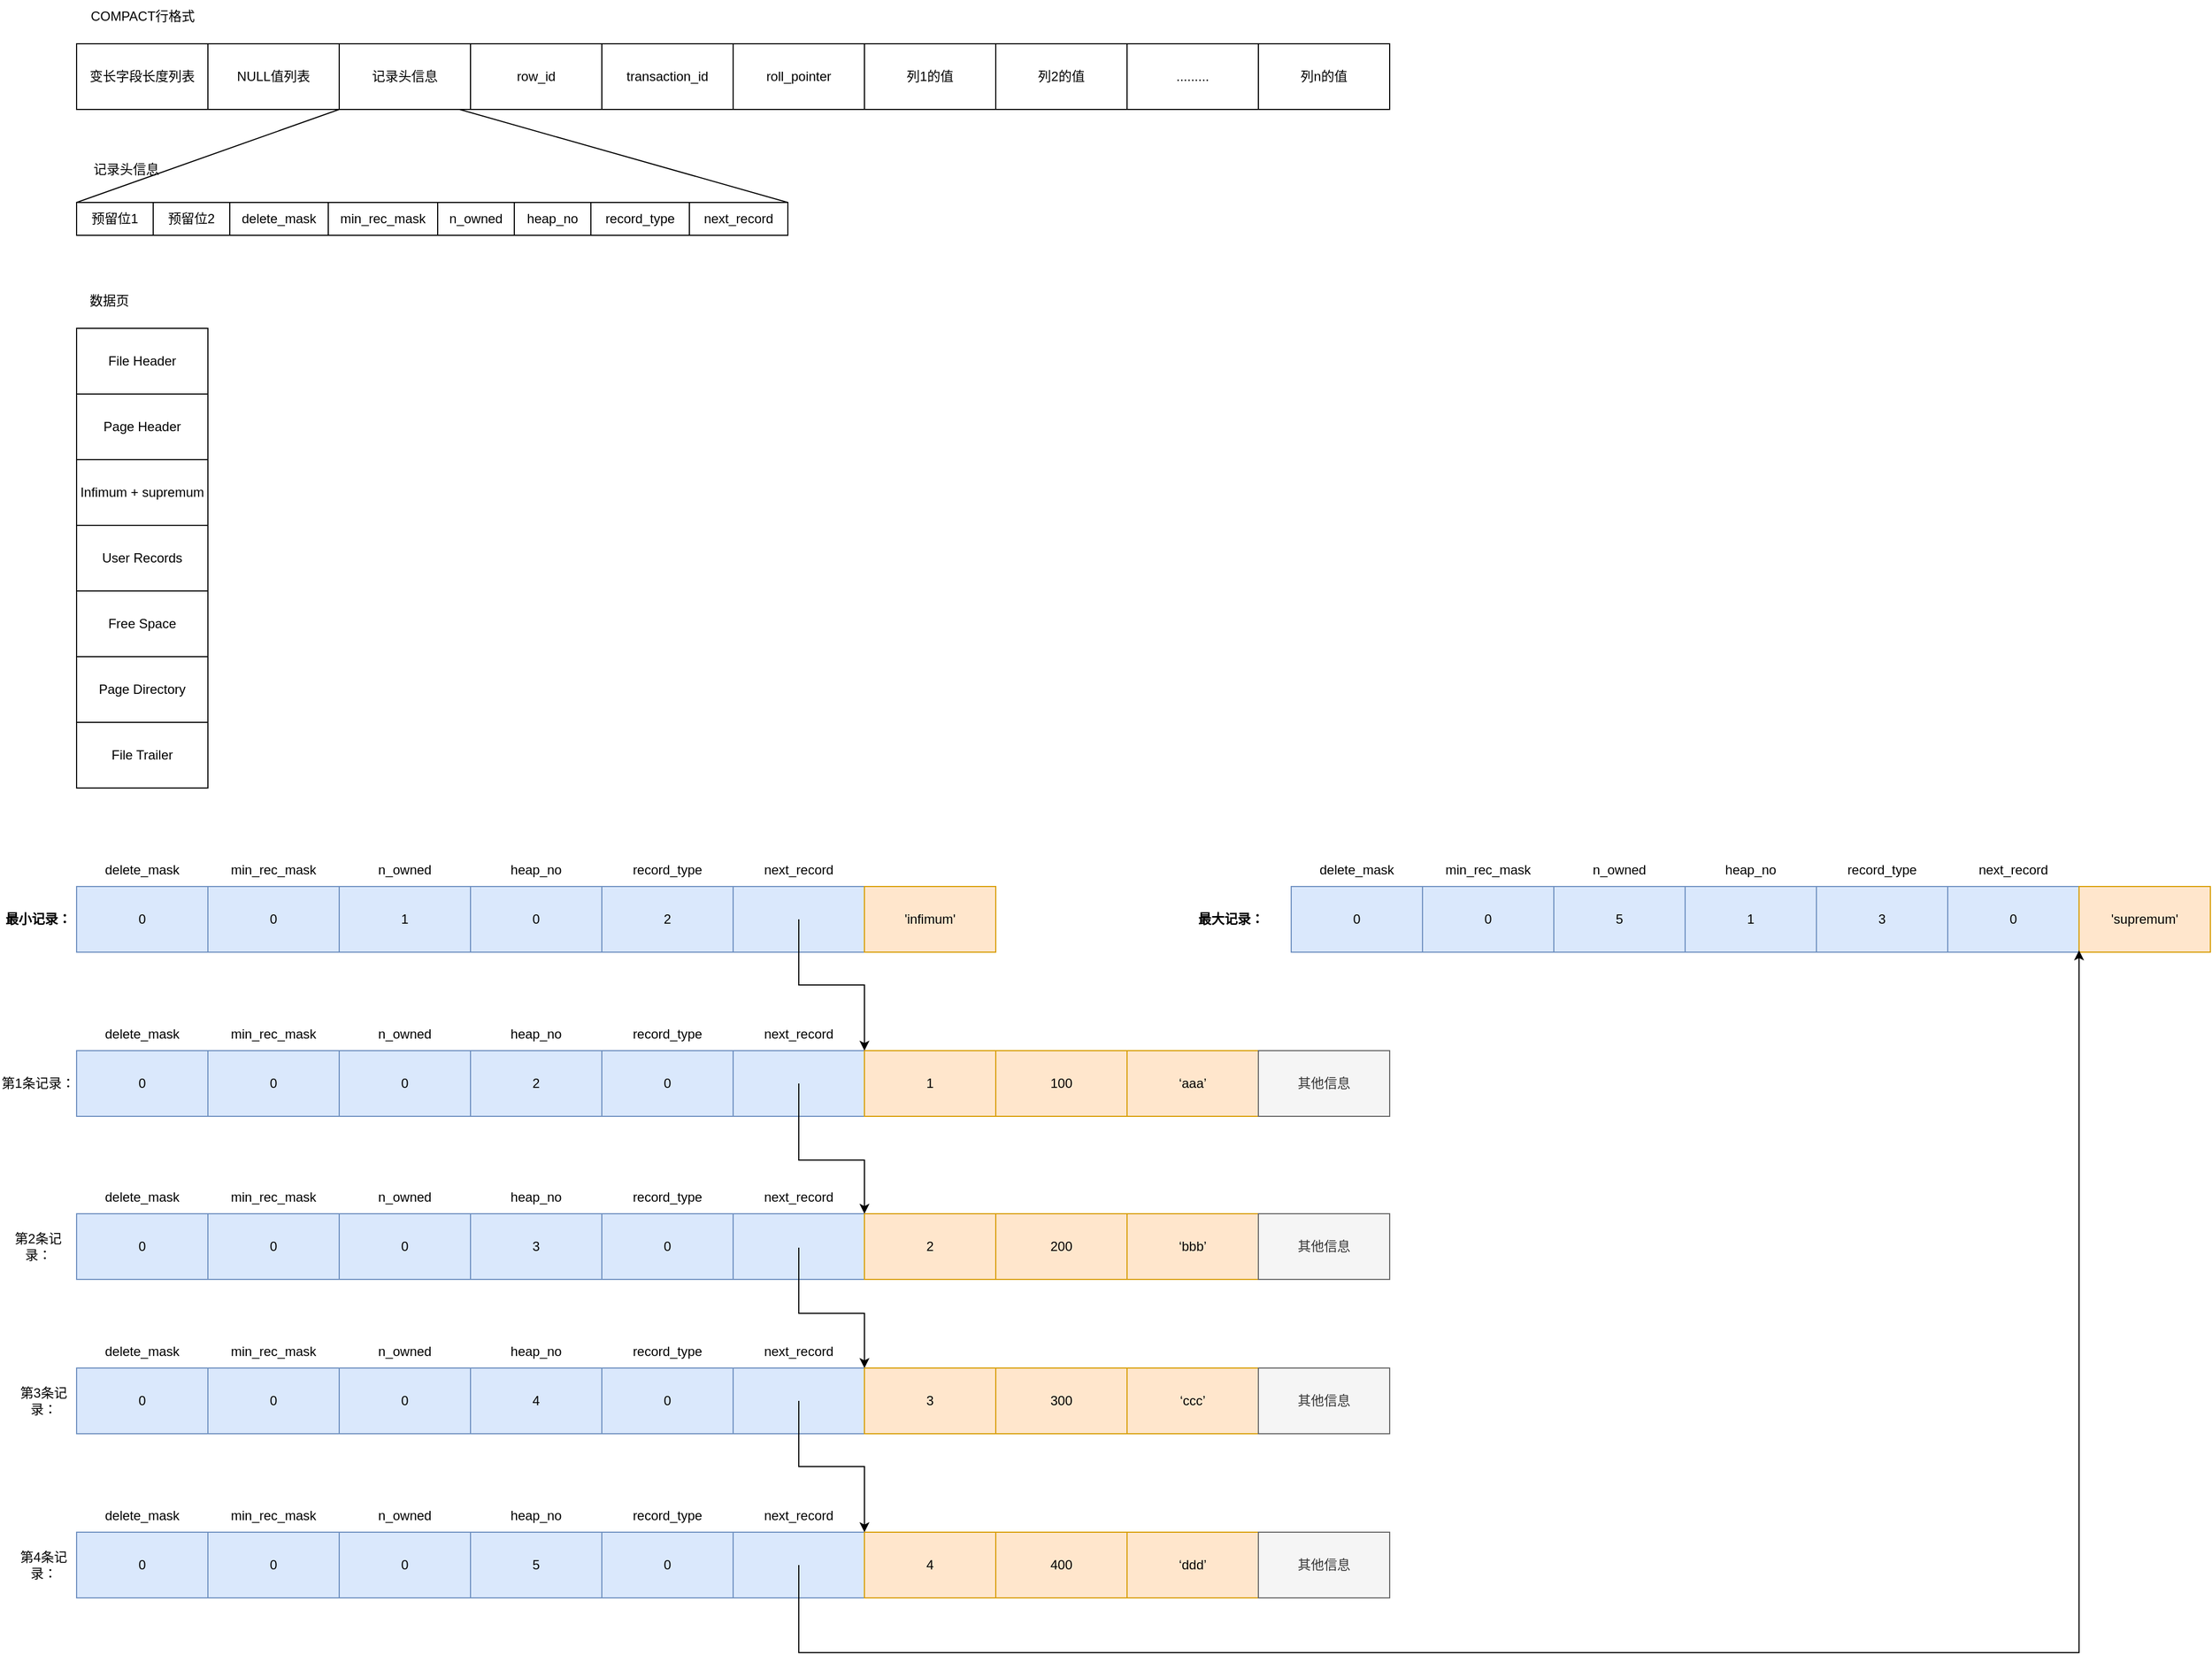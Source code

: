 <mxfile version="24.5.5" type="github">
  <diagram name="第 1 页" id="5WaXOuPdPEyuQgVvX9WO">
    <mxGraphModel dx="1042" dy="535" grid="1" gridSize="10" guides="1" tooltips="1" connect="1" arrows="1" fold="1" page="1" pageScale="1" pageWidth="827" pageHeight="1169" math="0" shadow="0">
      <root>
        <mxCell id="0" />
        <mxCell id="1" parent="0" />
        <mxCell id="SULV0UFMyUpc4uyj97xS-2" value="变长字段长度列表" style="rounded=0;whiteSpace=wrap;html=1;" vertex="1" parent="1">
          <mxGeometry x="90" y="130" width="120" height="60" as="geometry" />
        </mxCell>
        <mxCell id="SULV0UFMyUpc4uyj97xS-3" value="NULL值列表" style="rounded=0;whiteSpace=wrap;html=1;" vertex="1" parent="1">
          <mxGeometry x="210" y="130" width="120" height="60" as="geometry" />
        </mxCell>
        <mxCell id="SULV0UFMyUpc4uyj97xS-4" value="记录头信息" style="rounded=0;whiteSpace=wrap;html=1;" vertex="1" parent="1">
          <mxGeometry x="330" y="130" width="120" height="60" as="geometry" />
        </mxCell>
        <mxCell id="SULV0UFMyUpc4uyj97xS-5" value="列1的值" style="rounded=0;whiteSpace=wrap;html=1;" vertex="1" parent="1">
          <mxGeometry x="810" y="130" width="120" height="60" as="geometry" />
        </mxCell>
        <mxCell id="SULV0UFMyUpc4uyj97xS-6" value="列2的值" style="rounded=0;whiteSpace=wrap;html=1;" vertex="1" parent="1">
          <mxGeometry x="930" y="130" width="120" height="60" as="geometry" />
        </mxCell>
        <mxCell id="SULV0UFMyUpc4uyj97xS-7" value="........." style="rounded=0;whiteSpace=wrap;html=1;" vertex="1" parent="1">
          <mxGeometry x="1050" y="130" width="120" height="60" as="geometry" />
        </mxCell>
        <mxCell id="SULV0UFMyUpc4uyj97xS-10" value="列n的值" style="rounded=0;whiteSpace=wrap;html=1;" vertex="1" parent="1">
          <mxGeometry x="1170" y="130" width="120" height="60" as="geometry" />
        </mxCell>
        <mxCell id="SULV0UFMyUpc4uyj97xS-11" value="预留位1" style="rounded=0;whiteSpace=wrap;html=1;imageHeight=24;imageWidth=24;" vertex="1" parent="1">
          <mxGeometry x="90" y="275" width="70" height="30" as="geometry" />
        </mxCell>
        <mxCell id="SULV0UFMyUpc4uyj97xS-12" value="COMPACT行格式" style="text;html=1;align=center;verticalAlign=middle;resizable=0;points=[];autosize=1;strokeColor=none;fillColor=none;" vertex="1" parent="1">
          <mxGeometry x="90" y="90" width="120" height="30" as="geometry" />
        </mxCell>
        <mxCell id="SULV0UFMyUpc4uyj97xS-13" value="记录头信息" style="text;html=1;align=center;verticalAlign=middle;resizable=0;points=[];autosize=1;strokeColor=none;fillColor=none;imageHeight=10;" vertex="1" parent="1">
          <mxGeometry x="95" y="230" width="80" height="30" as="geometry" />
        </mxCell>
        <mxCell id="SULV0UFMyUpc4uyj97xS-14" value="预留位2" style="rounded=0;whiteSpace=wrap;html=1;imageHeight=24;imageWidth=24;" vertex="1" parent="1">
          <mxGeometry x="160" y="275" width="70" height="30" as="geometry" />
        </mxCell>
        <mxCell id="SULV0UFMyUpc4uyj97xS-15" value="delete_mask" style="rounded=0;whiteSpace=wrap;html=1;imageHeight=24;imageWidth=24;" vertex="1" parent="1">
          <mxGeometry x="230" y="275" width="90" height="30" as="geometry" />
        </mxCell>
        <mxCell id="SULV0UFMyUpc4uyj97xS-16" value="min_rec_mask" style="rounded=0;whiteSpace=wrap;html=1;" vertex="1" parent="1">
          <mxGeometry x="320" y="275" width="100" height="30" as="geometry" />
        </mxCell>
        <mxCell id="SULV0UFMyUpc4uyj97xS-17" value="n_owned" style="rounded=0;whiteSpace=wrap;html=1;" vertex="1" parent="1">
          <mxGeometry x="420" y="275" width="70" height="30" as="geometry" />
        </mxCell>
        <mxCell id="SULV0UFMyUpc4uyj97xS-18" value="heap_no" style="rounded=0;whiteSpace=wrap;html=1;" vertex="1" parent="1">
          <mxGeometry x="490" y="275" width="70" height="30" as="geometry" />
        </mxCell>
        <mxCell id="SULV0UFMyUpc4uyj97xS-19" value="record_type" style="rounded=0;whiteSpace=wrap;html=1;" vertex="1" parent="1">
          <mxGeometry x="560" y="275" width="90" height="30" as="geometry" />
        </mxCell>
        <mxCell id="SULV0UFMyUpc4uyj97xS-20" value="next_record" style="rounded=0;whiteSpace=wrap;html=1;" vertex="1" parent="1">
          <mxGeometry x="650" y="275" width="90" height="30" as="geometry" />
        </mxCell>
        <mxCell id="SULV0UFMyUpc4uyj97xS-21" value="row_id" style="rounded=0;whiteSpace=wrap;html=1;" vertex="1" parent="1">
          <mxGeometry x="450" y="130" width="120" height="60" as="geometry" />
        </mxCell>
        <mxCell id="SULV0UFMyUpc4uyj97xS-22" value="transaction_id" style="rounded=0;whiteSpace=wrap;html=1;" vertex="1" parent="1">
          <mxGeometry x="570" y="130" width="120" height="60" as="geometry" />
        </mxCell>
        <mxCell id="SULV0UFMyUpc4uyj97xS-23" value="roll_pointer" style="rounded=0;whiteSpace=wrap;html=1;" vertex="1" parent="1">
          <mxGeometry x="690" y="130" width="120" height="60" as="geometry" />
        </mxCell>
        <mxCell id="SULV0UFMyUpc4uyj97xS-24" value="File Header" style="rounded=0;whiteSpace=wrap;html=1;" vertex="1" parent="1">
          <mxGeometry x="90" y="390" width="120" height="60" as="geometry" />
        </mxCell>
        <mxCell id="SULV0UFMyUpc4uyj97xS-25" value="数据页" style="text;html=1;align=center;verticalAlign=middle;whiteSpace=wrap;rounded=0;" vertex="1" parent="1">
          <mxGeometry x="90" y="350" width="60" height="30" as="geometry" />
        </mxCell>
        <mxCell id="SULV0UFMyUpc4uyj97xS-26" value="Page Header" style="rounded=0;whiteSpace=wrap;html=1;" vertex="1" parent="1">
          <mxGeometry x="90" y="450" width="120" height="60" as="geometry" />
        </mxCell>
        <mxCell id="SULV0UFMyUpc4uyj97xS-27" value="Infimum + supremum" style="rounded=0;whiteSpace=wrap;html=1;" vertex="1" parent="1">
          <mxGeometry x="90" y="510" width="120" height="60" as="geometry" />
        </mxCell>
        <mxCell id="SULV0UFMyUpc4uyj97xS-28" value="User Records" style="rounded=0;whiteSpace=wrap;html=1;" vertex="1" parent="1">
          <mxGeometry x="90" y="570" width="120" height="60" as="geometry" />
        </mxCell>
        <mxCell id="SULV0UFMyUpc4uyj97xS-29" value="Free Space" style="rounded=0;whiteSpace=wrap;html=1;" vertex="1" parent="1">
          <mxGeometry x="90" y="630" width="120" height="60" as="geometry" />
        </mxCell>
        <mxCell id="SULV0UFMyUpc4uyj97xS-30" value="Page Directory" style="rounded=0;whiteSpace=wrap;html=1;" vertex="1" parent="1">
          <mxGeometry x="90" y="690" width="120" height="60" as="geometry" />
        </mxCell>
        <mxCell id="SULV0UFMyUpc4uyj97xS-31" value="File Trailer" style="rounded=0;whiteSpace=wrap;html=1;" vertex="1" parent="1">
          <mxGeometry x="90" y="750" width="120" height="60" as="geometry" />
        </mxCell>
        <mxCell id="SULV0UFMyUpc4uyj97xS-32" value="" style="endArrow=none;html=1;rounded=0;entryX=0;entryY=1;entryDx=0;entryDy=0;exitX=0;exitY=0;exitDx=0;exitDy=0;" edge="1" parent="1" source="SULV0UFMyUpc4uyj97xS-11" target="SULV0UFMyUpc4uyj97xS-4">
          <mxGeometry width="50" height="50" relative="1" as="geometry">
            <mxPoint x="90" y="270" as="sourcePoint" />
            <mxPoint x="140" y="220" as="targetPoint" />
          </mxGeometry>
        </mxCell>
        <mxCell id="SULV0UFMyUpc4uyj97xS-33" value="" style="endArrow=none;html=1;rounded=0;entryX=0.917;entryY=1;entryDx=0;entryDy=0;entryPerimeter=0;exitX=1;exitY=0;exitDx=0;exitDy=0;" edge="1" parent="1" source="SULV0UFMyUpc4uyj97xS-20" target="SULV0UFMyUpc4uyj97xS-4">
          <mxGeometry width="50" height="50" relative="1" as="geometry">
            <mxPoint x="740" y="270" as="sourcePoint" />
            <mxPoint x="790" y="220" as="targetPoint" />
          </mxGeometry>
        </mxCell>
        <mxCell id="SULV0UFMyUpc4uyj97xS-34" value="0" style="rounded=0;whiteSpace=wrap;html=1;fillColor=#dae8fc;strokeColor=#6c8ebf;movable=0;resizable=0;rotatable=0;deletable=0;editable=0;locked=1;connectable=0;" vertex="1" parent="1">
          <mxGeometry x="90" y="900" width="120" height="60" as="geometry" />
        </mxCell>
        <mxCell id="SULV0UFMyUpc4uyj97xS-35" value="0" style="rounded=0;whiteSpace=wrap;html=1;fillColor=#dae8fc;strokeColor=#6c8ebf;movable=0;resizable=0;rotatable=0;deletable=0;editable=0;locked=1;connectable=0;" vertex="1" parent="1">
          <mxGeometry x="210" y="900" width="120" height="60" as="geometry" />
        </mxCell>
        <mxCell id="SULV0UFMyUpc4uyj97xS-36" value="1" style="rounded=0;whiteSpace=wrap;html=1;fillColor=#dae8fc;strokeColor=#6c8ebf;movable=0;resizable=0;rotatable=0;deletable=0;editable=0;locked=1;connectable=0;" vertex="1" parent="1">
          <mxGeometry x="330" y="900" width="120" height="60" as="geometry" />
        </mxCell>
        <mxCell id="SULV0UFMyUpc4uyj97xS-37" value="delete_mask" style="text;html=1;align=center;verticalAlign=middle;whiteSpace=wrap;rounded=0;movable=0;resizable=0;rotatable=0;deletable=0;editable=0;locked=1;connectable=0;" vertex="1" parent="1">
          <mxGeometry x="120" y="870" width="60" height="30" as="geometry" />
        </mxCell>
        <mxCell id="SULV0UFMyUpc4uyj97xS-38" value="min_rec_mask" style="text;html=1;align=center;verticalAlign=middle;whiteSpace=wrap;rounded=0;movable=0;resizable=0;rotatable=0;deletable=0;editable=0;locked=1;connectable=0;" vertex="1" parent="1">
          <mxGeometry x="240" y="870" width="60" height="30" as="geometry" />
        </mxCell>
        <mxCell id="SULV0UFMyUpc4uyj97xS-39" value="n_owned" style="text;html=1;align=center;verticalAlign=middle;whiteSpace=wrap;rounded=0;movable=0;resizable=0;rotatable=0;deletable=0;editable=0;locked=1;connectable=0;" vertex="1" parent="1">
          <mxGeometry x="360" y="870" width="60" height="30" as="geometry" />
        </mxCell>
        <mxCell id="SULV0UFMyUpc4uyj97xS-40" value="0" style="rounded=0;whiteSpace=wrap;html=1;fillColor=#dae8fc;strokeColor=#6c8ebf;movable=0;resizable=0;rotatable=0;deletable=0;editable=0;locked=1;connectable=0;" vertex="1" parent="1">
          <mxGeometry x="450" y="900" width="120" height="60" as="geometry" />
        </mxCell>
        <mxCell id="SULV0UFMyUpc4uyj97xS-41" value="heap_no" style="text;html=1;align=center;verticalAlign=middle;whiteSpace=wrap;rounded=0;movable=0;resizable=0;rotatable=0;deletable=0;editable=0;locked=1;connectable=0;" vertex="1" parent="1">
          <mxGeometry x="480" y="870" width="60" height="30" as="geometry" />
        </mxCell>
        <mxCell id="SULV0UFMyUpc4uyj97xS-42" value="2" style="rounded=0;whiteSpace=wrap;html=1;fillColor=#dae8fc;strokeColor=#6c8ebf;movable=0;resizable=0;rotatable=0;deletable=0;editable=0;locked=1;connectable=0;" vertex="1" parent="1">
          <mxGeometry x="570" y="900" width="120" height="60" as="geometry" />
        </mxCell>
        <mxCell id="SULV0UFMyUpc4uyj97xS-43" value="record_type" style="text;html=1;align=center;verticalAlign=middle;whiteSpace=wrap;rounded=0;movable=0;resizable=0;rotatable=0;deletable=0;editable=0;locked=1;connectable=0;" vertex="1" parent="1">
          <mxGeometry x="600" y="870" width="60" height="30" as="geometry" />
        </mxCell>
        <mxCell id="SULV0UFMyUpc4uyj97xS-44" value="" style="rounded=0;whiteSpace=wrap;html=1;fillColor=#dae8fc;strokeColor=#6c8ebf;movable=0;resizable=0;rotatable=0;deletable=0;editable=0;locked=1;connectable=0;" vertex="1" parent="1">
          <mxGeometry x="690" y="900" width="120" height="60" as="geometry" />
        </mxCell>
        <mxCell id="SULV0UFMyUpc4uyj97xS-45" value="next_record" style="text;html=1;align=center;verticalAlign=middle;whiteSpace=wrap;rounded=0;movable=0;resizable=0;rotatable=0;deletable=0;editable=0;locked=1;connectable=0;" vertex="1" parent="1">
          <mxGeometry x="720" y="870" width="60" height="30" as="geometry" />
        </mxCell>
        <mxCell id="SULV0UFMyUpc4uyj97xS-46" value="&#39;infimum&#39;" style="rounded=0;whiteSpace=wrap;html=1;fillColor=#ffe6cc;strokeColor=#d79b00;movable=0;resizable=0;rotatable=0;deletable=0;editable=0;locked=1;connectable=0;" vertex="1" parent="1">
          <mxGeometry x="810" y="900" width="120" height="60" as="geometry" />
        </mxCell>
        <mxCell id="SULV0UFMyUpc4uyj97xS-47" value="0" style="rounded=0;whiteSpace=wrap;html=1;fillColor=#dae8fc;strokeColor=#6c8ebf;movable=0;resizable=0;rotatable=0;deletable=0;editable=0;locked=1;connectable=0;" vertex="1" parent="1">
          <mxGeometry x="1200" y="900" width="120" height="60" as="geometry" />
        </mxCell>
        <mxCell id="SULV0UFMyUpc4uyj97xS-48" value="0" style="rounded=0;whiteSpace=wrap;html=1;fillColor=#dae8fc;strokeColor=#6c8ebf;movable=0;resizable=0;rotatable=0;deletable=0;editable=0;locked=1;connectable=0;" vertex="1" parent="1">
          <mxGeometry x="1320" y="900" width="120" height="60" as="geometry" />
        </mxCell>
        <mxCell id="SULV0UFMyUpc4uyj97xS-49" value="5" style="rounded=0;whiteSpace=wrap;html=1;fillColor=#dae8fc;strokeColor=#6c8ebf;movable=0;resizable=0;rotatable=0;deletable=0;editable=0;locked=1;connectable=0;" vertex="1" parent="1">
          <mxGeometry x="1440" y="900" width="120" height="60" as="geometry" />
        </mxCell>
        <mxCell id="SULV0UFMyUpc4uyj97xS-50" value="delete_mask" style="text;html=1;align=center;verticalAlign=middle;whiteSpace=wrap;rounded=0;movable=0;resizable=0;rotatable=0;deletable=0;editable=0;locked=1;connectable=0;" vertex="1" parent="1">
          <mxGeometry x="1230" y="870" width="60" height="30" as="geometry" />
        </mxCell>
        <mxCell id="SULV0UFMyUpc4uyj97xS-51" value="min_rec_mask" style="text;html=1;align=center;verticalAlign=middle;whiteSpace=wrap;rounded=0;movable=0;resizable=0;rotatable=0;deletable=0;editable=0;locked=1;connectable=0;" vertex="1" parent="1">
          <mxGeometry x="1350" y="870" width="60" height="30" as="geometry" />
        </mxCell>
        <mxCell id="SULV0UFMyUpc4uyj97xS-52" value="n_owned" style="text;html=1;align=center;verticalAlign=middle;whiteSpace=wrap;rounded=0;movable=0;resizable=0;rotatable=0;deletable=0;editable=0;locked=1;connectable=0;" vertex="1" parent="1">
          <mxGeometry x="1470" y="870" width="60" height="30" as="geometry" />
        </mxCell>
        <mxCell id="SULV0UFMyUpc4uyj97xS-53" value="1" style="rounded=0;whiteSpace=wrap;html=1;fillColor=#dae8fc;strokeColor=#6c8ebf;movable=0;resizable=0;rotatable=0;deletable=0;editable=0;locked=1;connectable=0;" vertex="1" parent="1">
          <mxGeometry x="1560" y="900" width="120" height="60" as="geometry" />
        </mxCell>
        <mxCell id="SULV0UFMyUpc4uyj97xS-54" value="heap_no" style="text;html=1;align=center;verticalAlign=middle;whiteSpace=wrap;rounded=0;movable=0;resizable=0;rotatable=0;deletable=0;editable=0;locked=1;connectable=0;" vertex="1" parent="1">
          <mxGeometry x="1590" y="870" width="60" height="30" as="geometry" />
        </mxCell>
        <mxCell id="SULV0UFMyUpc4uyj97xS-55" value="3" style="rounded=0;whiteSpace=wrap;html=1;fillColor=#dae8fc;strokeColor=#6c8ebf;movable=0;resizable=0;rotatable=0;deletable=0;editable=0;locked=1;connectable=0;" vertex="1" parent="1">
          <mxGeometry x="1680" y="900" width="120" height="60" as="geometry" />
        </mxCell>
        <mxCell id="SULV0UFMyUpc4uyj97xS-56" value="record_type" style="text;html=1;align=center;verticalAlign=middle;whiteSpace=wrap;rounded=0;movable=0;resizable=0;rotatable=0;deletable=0;editable=0;locked=1;connectable=0;" vertex="1" parent="1">
          <mxGeometry x="1710" y="870" width="60" height="30" as="geometry" />
        </mxCell>
        <mxCell id="SULV0UFMyUpc4uyj97xS-57" value="0" style="rounded=0;whiteSpace=wrap;html=1;fillColor=#dae8fc;strokeColor=#6c8ebf;movable=0;resizable=0;rotatable=0;deletable=0;editable=0;locked=1;connectable=0;" vertex="1" parent="1">
          <mxGeometry x="1800" y="900" width="120" height="60" as="geometry" />
        </mxCell>
        <mxCell id="SULV0UFMyUpc4uyj97xS-58" value="next_record" style="text;html=1;align=center;verticalAlign=middle;whiteSpace=wrap;rounded=0;movable=0;resizable=0;rotatable=0;deletable=0;editable=0;locked=1;connectable=0;" vertex="1" parent="1">
          <mxGeometry x="1830" y="870" width="60" height="30" as="geometry" />
        </mxCell>
        <mxCell id="SULV0UFMyUpc4uyj97xS-59" value="&#39;supremum&#39;" style="rounded=0;whiteSpace=wrap;html=1;fillColor=#ffe6cc;strokeColor=#d79b00;movable=0;resizable=0;rotatable=0;deletable=0;editable=0;locked=1;connectable=0;" vertex="1" parent="1">
          <mxGeometry x="1920" y="900" width="120" height="60" as="geometry" />
        </mxCell>
        <mxCell id="SULV0UFMyUpc4uyj97xS-60" value="&lt;b&gt;最大记录：&lt;/b&gt;" style="text;html=1;align=center;verticalAlign=middle;whiteSpace=wrap;rounded=0;" vertex="1" parent="1">
          <mxGeometry x="1110" y="915" width="70" height="30" as="geometry" />
        </mxCell>
        <mxCell id="SULV0UFMyUpc4uyj97xS-61" value="&lt;b&gt;最小记录：&lt;/b&gt;" style="text;html=1;align=center;verticalAlign=middle;whiteSpace=wrap;rounded=0;" vertex="1" parent="1">
          <mxGeometry x="20" y="915" width="70" height="30" as="geometry" />
        </mxCell>
        <mxCell id="SULV0UFMyUpc4uyj97xS-62" value="0" style="rounded=0;whiteSpace=wrap;html=1;fillColor=#dae8fc;strokeColor=#6c8ebf;movable=0;resizable=0;rotatable=0;deletable=0;editable=0;locked=1;connectable=0;" vertex="1" parent="1">
          <mxGeometry x="90" y="1050" width="120" height="60" as="geometry" />
        </mxCell>
        <mxCell id="SULV0UFMyUpc4uyj97xS-63" value="0" style="rounded=0;whiteSpace=wrap;html=1;fillColor=#dae8fc;strokeColor=#6c8ebf;movable=0;resizable=0;rotatable=0;deletable=0;editable=0;locked=1;connectable=0;" vertex="1" parent="1">
          <mxGeometry x="210" y="1050" width="120" height="60" as="geometry" />
        </mxCell>
        <mxCell id="SULV0UFMyUpc4uyj97xS-64" value="0" style="rounded=0;whiteSpace=wrap;html=1;fillColor=#dae8fc;strokeColor=#6c8ebf;movable=0;resizable=0;rotatable=0;deletable=0;editable=0;locked=1;connectable=0;" vertex="1" parent="1">
          <mxGeometry x="330" y="1050" width="120" height="60" as="geometry" />
        </mxCell>
        <mxCell id="SULV0UFMyUpc4uyj97xS-65" value="delete_mask" style="text;html=1;align=center;verticalAlign=middle;whiteSpace=wrap;rounded=0;movable=0;resizable=0;rotatable=0;deletable=0;editable=0;locked=1;connectable=0;" vertex="1" parent="1">
          <mxGeometry x="120" y="1020" width="60" height="30" as="geometry" />
        </mxCell>
        <mxCell id="SULV0UFMyUpc4uyj97xS-66" value="min_rec_mask" style="text;html=1;align=center;verticalAlign=middle;whiteSpace=wrap;rounded=0;movable=0;resizable=0;rotatable=0;deletable=0;editable=0;locked=1;connectable=0;" vertex="1" parent="1">
          <mxGeometry x="240" y="1020" width="60" height="30" as="geometry" />
        </mxCell>
        <mxCell id="SULV0UFMyUpc4uyj97xS-67" value="n_owned" style="text;html=1;align=center;verticalAlign=middle;whiteSpace=wrap;rounded=0;movable=0;resizable=0;rotatable=0;deletable=0;editable=0;locked=1;connectable=0;" vertex="1" parent="1">
          <mxGeometry x="360" y="1020" width="60" height="30" as="geometry" />
        </mxCell>
        <mxCell id="SULV0UFMyUpc4uyj97xS-68" value="2" style="rounded=0;whiteSpace=wrap;html=1;fillColor=#dae8fc;strokeColor=#6c8ebf;movable=0;resizable=0;rotatable=0;deletable=0;editable=0;locked=1;connectable=0;" vertex="1" parent="1">
          <mxGeometry x="450" y="1050" width="120" height="60" as="geometry" />
        </mxCell>
        <mxCell id="SULV0UFMyUpc4uyj97xS-69" value="heap_no" style="text;html=1;align=center;verticalAlign=middle;whiteSpace=wrap;rounded=0;movable=0;resizable=0;rotatable=0;deletable=0;editable=0;locked=1;connectable=0;" vertex="1" parent="1">
          <mxGeometry x="480" y="1020" width="60" height="30" as="geometry" />
        </mxCell>
        <mxCell id="SULV0UFMyUpc4uyj97xS-70" value="0" style="rounded=0;whiteSpace=wrap;html=1;fillColor=#dae8fc;strokeColor=#6c8ebf;movable=0;resizable=0;rotatable=0;deletable=0;editable=0;locked=1;connectable=0;" vertex="1" parent="1">
          <mxGeometry x="570" y="1050" width="120" height="60" as="geometry" />
        </mxCell>
        <mxCell id="SULV0UFMyUpc4uyj97xS-71" value="record_type" style="text;html=1;align=center;verticalAlign=middle;whiteSpace=wrap;rounded=0;movable=0;resizable=0;rotatable=0;deletable=0;editable=0;locked=1;connectable=0;" vertex="1" parent="1">
          <mxGeometry x="600" y="1020" width="60" height="30" as="geometry" />
        </mxCell>
        <mxCell id="SULV0UFMyUpc4uyj97xS-72" value="" style="rounded=0;whiteSpace=wrap;html=1;fillColor=#dae8fc;strokeColor=#6c8ebf;movable=0;resizable=0;rotatable=0;deletable=0;editable=0;locked=1;connectable=0;" vertex="1" parent="1">
          <mxGeometry x="690" y="1050" width="120" height="60" as="geometry" />
        </mxCell>
        <mxCell id="SULV0UFMyUpc4uyj97xS-73" value="next_record" style="text;html=1;align=center;verticalAlign=middle;whiteSpace=wrap;rounded=0;movable=0;resizable=0;rotatable=0;deletable=0;editable=0;locked=1;connectable=0;" vertex="1" parent="1">
          <mxGeometry x="720" y="1020" width="60" height="30" as="geometry" />
        </mxCell>
        <mxCell id="SULV0UFMyUpc4uyj97xS-74" value="1" style="rounded=0;whiteSpace=wrap;html=1;fillColor=#ffe6cc;strokeColor=#d79b00;movable=0;resizable=0;rotatable=0;deletable=0;editable=0;locked=1;connectable=0;" vertex="1" parent="1">
          <mxGeometry x="810" y="1050" width="120" height="60" as="geometry" />
        </mxCell>
        <mxCell id="SULV0UFMyUpc4uyj97xS-75" value="0" style="rounded=0;whiteSpace=wrap;html=1;fillColor=#dae8fc;strokeColor=#6c8ebf;movable=0;resizable=0;rotatable=0;deletable=0;editable=0;locked=1;connectable=0;" vertex="1" parent="1">
          <mxGeometry x="90" y="1199" width="120" height="60" as="geometry" />
        </mxCell>
        <mxCell id="SULV0UFMyUpc4uyj97xS-76" value="0" style="rounded=0;whiteSpace=wrap;html=1;fillColor=#dae8fc;strokeColor=#6c8ebf;movable=0;resizable=0;rotatable=0;deletable=0;editable=0;locked=1;connectable=0;" vertex="1" parent="1">
          <mxGeometry x="210" y="1199" width="120" height="60" as="geometry" />
        </mxCell>
        <mxCell id="SULV0UFMyUpc4uyj97xS-77" value="0" style="rounded=0;whiteSpace=wrap;html=1;fillColor=#dae8fc;strokeColor=#6c8ebf;movable=0;resizable=0;rotatable=0;deletable=0;editable=0;locked=1;connectable=0;" vertex="1" parent="1">
          <mxGeometry x="330" y="1199" width="120" height="60" as="geometry" />
        </mxCell>
        <mxCell id="SULV0UFMyUpc4uyj97xS-78" value="delete_mask" style="text;html=1;align=center;verticalAlign=middle;whiteSpace=wrap;rounded=0;movable=0;resizable=0;rotatable=0;deletable=0;editable=0;locked=1;connectable=0;" vertex="1" parent="1">
          <mxGeometry x="120" y="1169" width="60" height="30" as="geometry" />
        </mxCell>
        <mxCell id="SULV0UFMyUpc4uyj97xS-79" value="min_rec_mask" style="text;html=1;align=center;verticalAlign=middle;whiteSpace=wrap;rounded=0;movable=0;resizable=0;rotatable=0;deletable=0;editable=0;locked=1;connectable=0;" vertex="1" parent="1">
          <mxGeometry x="240" y="1169" width="60" height="30" as="geometry" />
        </mxCell>
        <mxCell id="SULV0UFMyUpc4uyj97xS-80" value="n_owned" style="text;html=1;align=center;verticalAlign=middle;whiteSpace=wrap;rounded=0;movable=0;resizable=0;rotatable=0;deletable=0;editable=0;locked=1;connectable=0;" vertex="1" parent="1">
          <mxGeometry x="360" y="1169" width="60" height="30" as="geometry" />
        </mxCell>
        <mxCell id="SULV0UFMyUpc4uyj97xS-81" value="3" style="rounded=0;whiteSpace=wrap;html=1;fillColor=#dae8fc;strokeColor=#6c8ebf;movable=0;resizable=0;rotatable=0;deletable=0;editable=0;locked=1;connectable=0;" vertex="1" parent="1">
          <mxGeometry x="450" y="1199" width="120" height="60" as="geometry" />
        </mxCell>
        <mxCell id="SULV0UFMyUpc4uyj97xS-82" value="heap_no" style="text;html=1;align=center;verticalAlign=middle;whiteSpace=wrap;rounded=0;movable=0;resizable=0;rotatable=0;deletable=0;editable=0;locked=1;connectable=0;" vertex="1" parent="1">
          <mxGeometry x="480" y="1169" width="60" height="30" as="geometry" />
        </mxCell>
        <mxCell id="SULV0UFMyUpc4uyj97xS-83" value="0" style="rounded=0;whiteSpace=wrap;html=1;fillColor=#dae8fc;strokeColor=#6c8ebf;movable=0;resizable=0;rotatable=0;deletable=0;editable=0;locked=1;connectable=0;" vertex="1" parent="1">
          <mxGeometry x="570" y="1199" width="120" height="60" as="geometry" />
        </mxCell>
        <mxCell id="SULV0UFMyUpc4uyj97xS-84" value="record_type" style="text;html=1;align=center;verticalAlign=middle;whiteSpace=wrap;rounded=0;movable=0;resizable=0;rotatable=0;deletable=0;editable=0;locked=1;connectable=0;" vertex="1" parent="1">
          <mxGeometry x="600" y="1169" width="60" height="30" as="geometry" />
        </mxCell>
        <mxCell id="SULV0UFMyUpc4uyj97xS-85" value="" style="rounded=0;whiteSpace=wrap;html=1;fillColor=#dae8fc;strokeColor=#6c8ebf;movable=0;resizable=0;rotatable=0;deletable=0;editable=0;locked=1;connectable=0;" vertex="1" parent="1">
          <mxGeometry x="690" y="1199" width="120" height="60" as="geometry" />
        </mxCell>
        <mxCell id="SULV0UFMyUpc4uyj97xS-86" value="next_record" style="text;html=1;align=center;verticalAlign=middle;whiteSpace=wrap;rounded=0;movable=0;resizable=0;rotatable=0;deletable=0;editable=0;locked=1;connectable=0;" vertex="1" parent="1">
          <mxGeometry x="720" y="1169" width="60" height="30" as="geometry" />
        </mxCell>
        <mxCell id="SULV0UFMyUpc4uyj97xS-88" value="0" style="rounded=0;whiteSpace=wrap;html=1;fillColor=#dae8fc;strokeColor=#6c8ebf;movable=0;resizable=0;rotatable=0;deletable=0;editable=0;locked=1;connectable=0;" vertex="1" parent="1">
          <mxGeometry x="90" y="1340" width="120" height="60" as="geometry" />
        </mxCell>
        <mxCell id="SULV0UFMyUpc4uyj97xS-89" value="0" style="rounded=0;whiteSpace=wrap;html=1;fillColor=#dae8fc;strokeColor=#6c8ebf;movable=0;resizable=0;rotatable=0;deletable=0;editable=0;locked=1;connectable=0;" vertex="1" parent="1">
          <mxGeometry x="210" y="1340" width="120" height="60" as="geometry" />
        </mxCell>
        <mxCell id="SULV0UFMyUpc4uyj97xS-90" value="0" style="rounded=0;whiteSpace=wrap;html=1;fillColor=#dae8fc;strokeColor=#6c8ebf;movable=0;resizable=0;rotatable=0;deletable=0;editable=0;locked=1;connectable=0;" vertex="1" parent="1">
          <mxGeometry x="330" y="1340" width="120" height="60" as="geometry" />
        </mxCell>
        <mxCell id="SULV0UFMyUpc4uyj97xS-91" value="delete_mask" style="text;html=1;align=center;verticalAlign=middle;whiteSpace=wrap;rounded=0;movable=0;resizable=0;rotatable=0;deletable=0;editable=0;locked=1;connectable=0;" vertex="1" parent="1">
          <mxGeometry x="120" y="1310" width="60" height="30" as="geometry" />
        </mxCell>
        <mxCell id="SULV0UFMyUpc4uyj97xS-92" value="min_rec_mask" style="text;html=1;align=center;verticalAlign=middle;whiteSpace=wrap;rounded=0;movable=0;resizable=0;rotatable=0;deletable=0;editable=0;locked=1;connectable=0;" vertex="1" parent="1">
          <mxGeometry x="240" y="1310" width="60" height="30" as="geometry" />
        </mxCell>
        <mxCell id="SULV0UFMyUpc4uyj97xS-93" value="n_owned" style="text;html=1;align=center;verticalAlign=middle;whiteSpace=wrap;rounded=0;movable=0;resizable=0;rotatable=0;deletable=0;editable=0;locked=1;connectable=0;" vertex="1" parent="1">
          <mxGeometry x="360" y="1310" width="60" height="30" as="geometry" />
        </mxCell>
        <mxCell id="SULV0UFMyUpc4uyj97xS-94" value="4" style="rounded=0;whiteSpace=wrap;html=1;fillColor=#dae8fc;strokeColor=#6c8ebf;movable=0;resizable=0;rotatable=0;deletable=0;editable=0;locked=1;connectable=0;" vertex="1" parent="1">
          <mxGeometry x="450" y="1340" width="120" height="60" as="geometry" />
        </mxCell>
        <mxCell id="SULV0UFMyUpc4uyj97xS-95" value="heap_no" style="text;html=1;align=center;verticalAlign=middle;whiteSpace=wrap;rounded=0;movable=0;resizable=0;rotatable=0;deletable=0;editable=0;locked=1;connectable=0;" vertex="1" parent="1">
          <mxGeometry x="480" y="1310" width="60" height="30" as="geometry" />
        </mxCell>
        <mxCell id="SULV0UFMyUpc4uyj97xS-96" value="0" style="rounded=0;whiteSpace=wrap;html=1;fillColor=#dae8fc;strokeColor=#6c8ebf;movable=0;resizable=0;rotatable=0;deletable=0;editable=0;locked=1;connectable=0;" vertex="1" parent="1">
          <mxGeometry x="570" y="1340" width="120" height="60" as="geometry" />
        </mxCell>
        <mxCell id="SULV0UFMyUpc4uyj97xS-97" value="record_type" style="text;html=1;align=center;verticalAlign=middle;whiteSpace=wrap;rounded=0;movable=0;resizable=0;rotatable=0;deletable=0;editable=0;locked=1;connectable=0;" vertex="1" parent="1">
          <mxGeometry x="600" y="1310" width="60" height="30" as="geometry" />
        </mxCell>
        <mxCell id="SULV0UFMyUpc4uyj97xS-98" value="" style="rounded=0;whiteSpace=wrap;html=1;fillColor=#dae8fc;strokeColor=#6c8ebf;movable=0;resizable=0;rotatable=0;deletable=0;editable=0;locked=1;connectable=0;" vertex="1" parent="1">
          <mxGeometry x="690" y="1340" width="120" height="60" as="geometry" />
        </mxCell>
        <mxCell id="SULV0UFMyUpc4uyj97xS-99" value="next_record" style="text;html=1;align=center;verticalAlign=middle;whiteSpace=wrap;rounded=0;movable=0;resizable=0;rotatable=0;deletable=0;editable=0;locked=1;connectable=0;" vertex="1" parent="1">
          <mxGeometry x="720" y="1310" width="60" height="30" as="geometry" />
        </mxCell>
        <mxCell id="SULV0UFMyUpc4uyj97xS-101" value="0" style="rounded=0;whiteSpace=wrap;html=1;fillColor=#dae8fc;strokeColor=#6c8ebf;movable=0;resizable=0;rotatable=0;deletable=0;editable=0;locked=1;connectable=0;" vertex="1" parent="1">
          <mxGeometry x="90" y="1490" width="120" height="60" as="geometry" />
        </mxCell>
        <mxCell id="SULV0UFMyUpc4uyj97xS-102" value="0" style="rounded=0;whiteSpace=wrap;html=1;fillColor=#dae8fc;strokeColor=#6c8ebf;movable=0;resizable=0;rotatable=0;deletable=0;editable=0;locked=1;connectable=0;" vertex="1" parent="1">
          <mxGeometry x="210" y="1490" width="120" height="60" as="geometry" />
        </mxCell>
        <mxCell id="SULV0UFMyUpc4uyj97xS-103" value="0" style="rounded=0;whiteSpace=wrap;html=1;fillColor=#dae8fc;strokeColor=#6c8ebf;movable=0;resizable=0;rotatable=0;deletable=0;editable=0;locked=1;connectable=0;" vertex="1" parent="1">
          <mxGeometry x="330" y="1490" width="120" height="60" as="geometry" />
        </mxCell>
        <mxCell id="SULV0UFMyUpc4uyj97xS-104" value="delete_mask" style="text;html=1;align=center;verticalAlign=middle;whiteSpace=wrap;rounded=0;movable=0;resizable=0;rotatable=0;deletable=0;editable=0;locked=1;connectable=0;" vertex="1" parent="1">
          <mxGeometry x="120" y="1460" width="60" height="30" as="geometry" />
        </mxCell>
        <mxCell id="SULV0UFMyUpc4uyj97xS-105" value="min_rec_mask" style="text;html=1;align=center;verticalAlign=middle;whiteSpace=wrap;rounded=0;movable=0;resizable=0;rotatable=0;deletable=0;editable=0;locked=1;connectable=0;" vertex="1" parent="1">
          <mxGeometry x="240" y="1460" width="60" height="30" as="geometry" />
        </mxCell>
        <mxCell id="SULV0UFMyUpc4uyj97xS-106" value="n_owned" style="text;html=1;align=center;verticalAlign=middle;whiteSpace=wrap;rounded=0;movable=0;resizable=0;rotatable=0;deletable=0;editable=0;locked=1;connectable=0;" vertex="1" parent="1">
          <mxGeometry x="360" y="1460" width="60" height="30" as="geometry" />
        </mxCell>
        <mxCell id="SULV0UFMyUpc4uyj97xS-107" value="5" style="rounded=0;whiteSpace=wrap;html=1;fillColor=#dae8fc;strokeColor=#6c8ebf;movable=0;resizable=0;rotatable=0;deletable=0;editable=0;locked=1;connectable=0;" vertex="1" parent="1">
          <mxGeometry x="450" y="1490" width="120" height="60" as="geometry" />
        </mxCell>
        <mxCell id="SULV0UFMyUpc4uyj97xS-108" value="heap_no" style="text;html=1;align=center;verticalAlign=middle;whiteSpace=wrap;rounded=0;movable=0;resizable=0;rotatable=0;deletable=0;editable=0;locked=1;connectable=0;" vertex="1" parent="1">
          <mxGeometry x="480" y="1460" width="60" height="30" as="geometry" />
        </mxCell>
        <mxCell id="SULV0UFMyUpc4uyj97xS-109" value="0" style="rounded=0;whiteSpace=wrap;html=1;fillColor=#dae8fc;strokeColor=#6c8ebf;movable=0;resizable=0;rotatable=0;deletable=0;editable=0;locked=1;connectable=0;" vertex="1" parent="1">
          <mxGeometry x="570" y="1490" width="120" height="60" as="geometry" />
        </mxCell>
        <mxCell id="SULV0UFMyUpc4uyj97xS-110" value="record_type" style="text;html=1;align=center;verticalAlign=middle;whiteSpace=wrap;rounded=0;movable=0;resizable=0;rotatable=0;deletable=0;editable=0;locked=1;connectable=0;" vertex="1" parent="1">
          <mxGeometry x="600" y="1460" width="60" height="30" as="geometry" />
        </mxCell>
        <mxCell id="SULV0UFMyUpc4uyj97xS-111" value="" style="rounded=0;whiteSpace=wrap;html=1;fillColor=#dae8fc;strokeColor=#6c8ebf;movable=0;resizable=0;rotatable=0;deletable=0;editable=0;locked=1;connectable=0;" vertex="1" parent="1">
          <mxGeometry x="690" y="1490" width="120" height="60" as="geometry" />
        </mxCell>
        <mxCell id="SULV0UFMyUpc4uyj97xS-112" value="next_record" style="text;html=1;align=center;verticalAlign=middle;whiteSpace=wrap;rounded=0;movable=0;resizable=0;rotatable=0;deletable=0;editable=0;locked=1;connectable=0;" vertex="1" parent="1">
          <mxGeometry x="720" y="1460" width="60" height="30" as="geometry" />
        </mxCell>
        <mxCell id="SULV0UFMyUpc4uyj97xS-114" value="第1条记录：" style="text;html=1;align=center;verticalAlign=middle;whiteSpace=wrap;rounded=0;" vertex="1" parent="1">
          <mxGeometry x="20" y="1065" width="70" height="30" as="geometry" />
        </mxCell>
        <mxCell id="SULV0UFMyUpc4uyj97xS-115" value="第2条记录：" style="text;html=1;align=center;verticalAlign=middle;whiteSpace=wrap;rounded=0;" vertex="1" parent="1">
          <mxGeometry x="25" y="1214" width="60" height="30" as="geometry" />
        </mxCell>
        <mxCell id="SULV0UFMyUpc4uyj97xS-116" value="第3条记录：" style="text;html=1;align=center;verticalAlign=middle;whiteSpace=wrap;rounded=0;" vertex="1" parent="1">
          <mxGeometry x="30" y="1355" width="60" height="30" as="geometry" />
        </mxCell>
        <mxCell id="SULV0UFMyUpc4uyj97xS-117" value="第4条记录：" style="text;html=1;align=center;verticalAlign=middle;whiteSpace=wrap;rounded=0;" vertex="1" parent="1">
          <mxGeometry x="30" y="1505" width="60" height="30" as="geometry" />
        </mxCell>
        <mxCell id="SULV0UFMyUpc4uyj97xS-118" value="100" style="rounded=0;whiteSpace=wrap;html=1;fillColor=#ffe6cc;strokeColor=#d79b00;movable=0;resizable=0;rotatable=0;deletable=0;editable=0;locked=1;connectable=0;" vertex="1" parent="1">
          <mxGeometry x="930" y="1050" width="120" height="60" as="geometry" />
        </mxCell>
        <mxCell id="SULV0UFMyUpc4uyj97xS-119" value="‘aaa’" style="rounded=0;whiteSpace=wrap;html=1;fillColor=#ffe6cc;strokeColor=#d79b00;movable=0;resizable=0;rotatable=0;deletable=0;editable=0;locked=1;connectable=0;" vertex="1" parent="1">
          <mxGeometry x="1050" y="1050" width="120" height="60" as="geometry" />
        </mxCell>
        <mxCell id="SULV0UFMyUpc4uyj97xS-121" value="其他信息" style="rounded=0;whiteSpace=wrap;html=1;fillColor=#f5f5f5;fontColor=#333333;strokeColor=#666666;movable=0;resizable=0;rotatable=0;deletable=0;editable=0;locked=1;connectable=0;" vertex="1" parent="1">
          <mxGeometry x="1170" y="1050" width="120" height="60" as="geometry" />
        </mxCell>
        <mxCell id="SULV0UFMyUpc4uyj97xS-126" value="2" style="rounded=0;whiteSpace=wrap;html=1;fillColor=#ffe6cc;strokeColor=#d79b00;movable=0;resizable=0;rotatable=0;deletable=0;editable=0;locked=1;connectable=0;" vertex="1" parent="1">
          <mxGeometry x="810" y="1199" width="120" height="60" as="geometry" />
        </mxCell>
        <mxCell id="SULV0UFMyUpc4uyj97xS-127" value="200" style="rounded=0;whiteSpace=wrap;html=1;fillColor=#ffe6cc;strokeColor=#d79b00;movable=0;resizable=0;rotatable=0;deletable=0;editable=0;locked=1;connectable=0;" vertex="1" parent="1">
          <mxGeometry x="930" y="1199" width="120" height="60" as="geometry" />
        </mxCell>
        <mxCell id="SULV0UFMyUpc4uyj97xS-128" value="‘bbb’" style="rounded=0;whiteSpace=wrap;html=1;fillColor=#ffe6cc;strokeColor=#d79b00;movable=0;resizable=0;rotatable=0;deletable=0;editable=0;locked=1;connectable=0;" vertex="1" parent="1">
          <mxGeometry x="1050" y="1199" width="120" height="60" as="geometry" />
        </mxCell>
        <mxCell id="SULV0UFMyUpc4uyj97xS-129" value="其他信息" style="rounded=0;whiteSpace=wrap;html=1;fillColor=#f5f5f5;fontColor=#333333;strokeColor=#666666;movable=0;resizable=0;rotatable=0;deletable=0;editable=0;locked=1;connectable=0;" vertex="1" parent="1">
          <mxGeometry x="1170" y="1199" width="120" height="60" as="geometry" />
        </mxCell>
        <mxCell id="SULV0UFMyUpc4uyj97xS-135" value="3" style="rounded=0;whiteSpace=wrap;html=1;fillColor=#ffe6cc;strokeColor=#d79b00;movable=0;resizable=0;rotatable=0;deletable=0;editable=0;locked=1;connectable=0;" vertex="1" parent="1">
          <mxGeometry x="810" y="1340" width="120" height="60" as="geometry" />
        </mxCell>
        <mxCell id="SULV0UFMyUpc4uyj97xS-136" value="300" style="rounded=0;whiteSpace=wrap;html=1;fillColor=#ffe6cc;strokeColor=#d79b00;movable=0;resizable=0;rotatable=0;deletable=0;editable=0;locked=1;connectable=0;" vertex="1" parent="1">
          <mxGeometry x="930" y="1340" width="120" height="60" as="geometry" />
        </mxCell>
        <mxCell id="SULV0UFMyUpc4uyj97xS-137" value="‘ccc’" style="rounded=0;whiteSpace=wrap;html=1;fillColor=#ffe6cc;strokeColor=#d79b00;movable=0;resizable=0;rotatable=0;deletable=0;editable=0;locked=1;connectable=0;" vertex="1" parent="1">
          <mxGeometry x="1050" y="1340" width="120" height="60" as="geometry" />
        </mxCell>
        <mxCell id="SULV0UFMyUpc4uyj97xS-138" value="其他信息" style="rounded=0;whiteSpace=wrap;html=1;fillColor=#f5f5f5;fontColor=#333333;strokeColor=#666666;movable=0;resizable=0;rotatable=0;deletable=0;editable=0;locked=1;connectable=0;" vertex="1" parent="1">
          <mxGeometry x="1170" y="1340" width="120" height="60" as="geometry" />
        </mxCell>
        <mxCell id="SULV0UFMyUpc4uyj97xS-139" value="4" style="rounded=0;whiteSpace=wrap;html=1;fillColor=#ffe6cc;strokeColor=#d79b00;movable=0;resizable=0;rotatable=0;deletable=0;editable=0;locked=1;connectable=0;" vertex="1" parent="1">
          <mxGeometry x="810" y="1490" width="120" height="60" as="geometry" />
        </mxCell>
        <mxCell id="SULV0UFMyUpc4uyj97xS-140" value="400" style="rounded=0;whiteSpace=wrap;html=1;fillColor=#ffe6cc;strokeColor=#d79b00;movable=0;resizable=0;rotatable=0;deletable=0;editable=0;locked=1;connectable=0;" vertex="1" parent="1">
          <mxGeometry x="930" y="1490" width="120" height="60" as="geometry" />
        </mxCell>
        <mxCell id="SULV0UFMyUpc4uyj97xS-141" value="‘ddd’" style="rounded=0;whiteSpace=wrap;html=1;fillColor=#ffe6cc;strokeColor=#d79b00;movable=0;resizable=0;rotatable=0;deletable=0;editable=0;locked=1;connectable=0;" vertex="1" parent="1">
          <mxGeometry x="1050" y="1490" width="120" height="60" as="geometry" />
        </mxCell>
        <mxCell id="SULV0UFMyUpc4uyj97xS-142" value="其他信息" style="rounded=0;whiteSpace=wrap;html=1;fillColor=#f5f5f5;fontColor=#333333;strokeColor=#666666;movable=0;resizable=0;rotatable=0;deletable=0;editable=0;locked=1;connectable=0;" vertex="1" parent="1">
          <mxGeometry x="1170" y="1490" width="120" height="60" as="geometry" />
        </mxCell>
        <mxCell id="SULV0UFMyUpc4uyj97xS-143" value="" style="endArrow=classic;html=1;rounded=0;entryX=0;entryY=0;entryDx=0;entryDy=0;" edge="1" parent="1" target="SULV0UFMyUpc4uyj97xS-74">
          <mxGeometry width="50" height="50" relative="1" as="geometry">
            <mxPoint x="750" y="930" as="sourcePoint" />
            <mxPoint x="800" y="880" as="targetPoint" />
            <Array as="points">
              <mxPoint x="750" y="990" />
              <mxPoint x="810" y="990" />
            </Array>
          </mxGeometry>
        </mxCell>
        <mxCell id="SULV0UFMyUpc4uyj97xS-145" value="" style="endArrow=classic;html=1;rounded=0;entryX=0;entryY=0;entryDx=0;entryDy=0;" edge="1" parent="1" target="SULV0UFMyUpc4uyj97xS-126">
          <mxGeometry width="50" height="50" relative="1" as="geometry">
            <mxPoint x="750" y="1080" as="sourcePoint" />
            <mxPoint x="800" y="1030" as="targetPoint" />
            <Array as="points">
              <mxPoint x="750" y="1150" />
              <mxPoint x="810" y="1150" />
            </Array>
          </mxGeometry>
        </mxCell>
        <mxCell id="SULV0UFMyUpc4uyj97xS-146" value="" style="endArrow=classic;html=1;rounded=0;entryX=0;entryY=0;entryDx=0;entryDy=0;" edge="1" parent="1" target="SULV0UFMyUpc4uyj97xS-135">
          <mxGeometry width="50" height="50" relative="1" as="geometry">
            <mxPoint x="750" y="1230" as="sourcePoint" />
            <mxPoint x="800" y="1180" as="targetPoint" />
            <Array as="points">
              <mxPoint x="750" y="1290" />
              <mxPoint x="810" y="1290" />
            </Array>
          </mxGeometry>
        </mxCell>
        <mxCell id="SULV0UFMyUpc4uyj97xS-147" value="" style="endArrow=classic;html=1;rounded=0;" edge="1" parent="1">
          <mxGeometry width="50" height="50" relative="1" as="geometry">
            <mxPoint x="750" y="1370" as="sourcePoint" />
            <mxPoint x="810" y="1490" as="targetPoint" />
            <Array as="points">
              <mxPoint x="750" y="1430" />
              <mxPoint x="810" y="1430" />
            </Array>
          </mxGeometry>
        </mxCell>
        <mxCell id="SULV0UFMyUpc4uyj97xS-149" value="" style="endArrow=classic;html=1;rounded=0;" edge="1" parent="1">
          <mxGeometry width="50" height="50" relative="1" as="geometry">
            <mxPoint x="750" y="1520" as="sourcePoint" />
            <mxPoint x="1920" y="958.4" as="targetPoint" />
            <Array as="points">
              <mxPoint x="750" y="1600" />
              <mxPoint x="1920" y="1600" />
            </Array>
          </mxGeometry>
        </mxCell>
      </root>
    </mxGraphModel>
  </diagram>
</mxfile>
